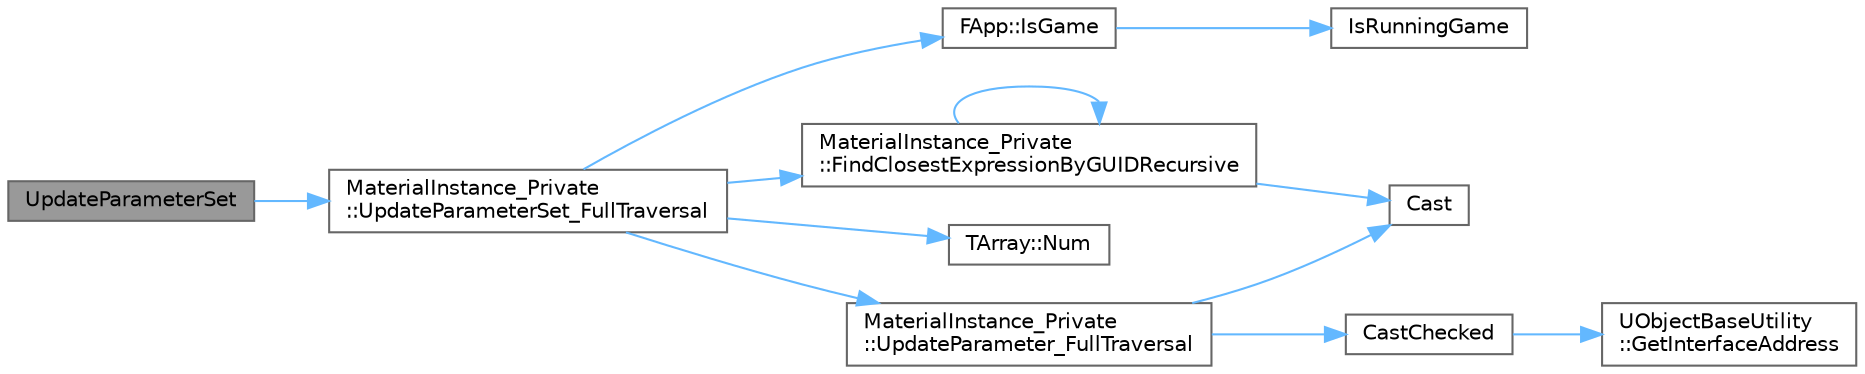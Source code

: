 digraph "UpdateParameterSet"
{
 // INTERACTIVE_SVG=YES
 // LATEX_PDF_SIZE
  bgcolor="transparent";
  edge [fontname=Helvetica,fontsize=10,labelfontname=Helvetica,labelfontsize=10];
  node [fontname=Helvetica,fontsize=10,shape=box,height=0.2,width=0.4];
  rankdir="LR";
  Node1 [id="Node000001",label="UpdateParameterSet",height=0.2,width=0.4,color="gray40", fillcolor="grey60", style="filled", fontcolor="black",tooltip="This function takes a array of parameter structs and attempts to establish a reference to the express..."];
  Node1 -> Node2 [id="edge1_Node000001_Node000002",color="steelblue1",style="solid",tooltip=" "];
  Node2 [id="Node000002",label="MaterialInstance_Private\l::UpdateParameterSet_FullTraversal",height=0.2,width=0.4,color="grey40", fillcolor="white", style="filled",URL="$dd/dcf/namespaceMaterialInstance__Private.html#aedb8c8be92d5155966ec6ce08a772749",tooltip=" "];
  Node2 -> Node3 [id="edge2_Node000002_Node000003",color="steelblue1",style="solid",tooltip=" "];
  Node3 [id="Node000003",label="MaterialInstance_Private\l::FindClosestExpressionByGUIDRecursive",height=0.2,width=0.4,color="grey40", fillcolor="white", style="filled",URL="$dd/dcf/namespaceMaterialInstance__Private.html#a59ae1d24a29f8ac84e11f48bf996bc0f",tooltip="Workaround - Similar to base call but evaluates all expressions found, not just the first."];
  Node3 -> Node4 [id="edge3_Node000003_Node000004",color="steelblue1",style="solid",tooltip=" "];
  Node4 [id="Node000004",label="Cast",height=0.2,width=0.4,color="grey40", fillcolor="white", style="filled",URL="$d4/d55/Casts_8h.html#af337187a7ebe36fac35ea41db8a65ba9",tooltip=" "];
  Node3 -> Node3 [id="edge4_Node000003_Node000003",color="steelblue1",style="solid",tooltip=" "];
  Node2 -> Node5 [id="edge5_Node000002_Node000005",color="steelblue1",style="solid",tooltip=" "];
  Node5 [id="Node000005",label="FApp::IsGame",height=0.2,width=0.4,color="grey40", fillcolor="white", style="filled",URL="$d9/d01/classFApp.html#a5747b7c4b433587b3849199f04277aea",tooltip="Checks whether this application is a game."];
  Node5 -> Node6 [id="edge6_Node000005_Node000006",color="steelblue1",style="solid",tooltip=" "];
  Node6 [id="Node000006",label="IsRunningGame",height=0.2,width=0.4,color="grey40", fillcolor="white", style="filled",URL="$d8/d97/CoreMisc_8h.html#af8843c0caad166b70a1a67dc9ba8d926",tooltip="Check to see if this executable was launched as a game (not editor or dedicated server) process."];
  Node2 -> Node7 [id="edge7_Node000002_Node000007",color="steelblue1",style="solid",tooltip=" "];
  Node7 [id="Node000007",label="TArray::Num",height=0.2,width=0.4,color="grey40", fillcolor="white", style="filled",URL="$d4/d52/classTArray.html#adcbf9ca48677a9c0c3830cd862dd40d8",tooltip="Returns number of elements in array."];
  Node2 -> Node8 [id="edge8_Node000002_Node000008",color="steelblue1",style="solid",tooltip=" "];
  Node8 [id="Node000008",label="MaterialInstance_Private\l::UpdateParameter_FullTraversal",height=0.2,width=0.4,color="grey40", fillcolor="white", style="filled",URL="$dd/dcf/namespaceMaterialInstance__Private.html#a9718100248216c6e18317cdb7dbe7d73",tooltip=" "];
  Node8 -> Node4 [id="edge9_Node000008_Node000004",color="steelblue1",style="solid",tooltip=" "];
  Node8 -> Node9 [id="edge10_Node000008_Node000009",color="steelblue1",style="solid",tooltip=" "];
  Node9 [id="Node000009",label="CastChecked",height=0.2,width=0.4,color="grey40", fillcolor="white", style="filled",URL="$d4/d55/Casts_8h.html#aab30506d0b00905fe332e42486635487",tooltip=" "];
  Node9 -> Node10 [id="edge11_Node000009_Node000010",color="steelblue1",style="solid",tooltip=" "];
  Node10 [id="Node000010",label="UObjectBaseUtility\l::GetInterfaceAddress",height=0.2,width=0.4,color="grey40", fillcolor="white", style="filled",URL="$d6/d7b/classUObjectBaseUtility.html#a0e8391e9eb082502a5b2b60c2974cfb2",tooltip="Returns a pointer to this object safely converted to a pointer of the specified interface class."];
}
